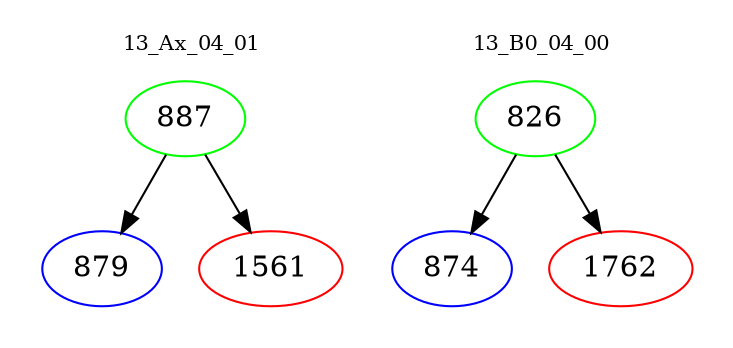 digraph{
subgraph cluster_0 {
color = white
label = "13_Ax_04_01";
fontsize=10;
T0_887 [label="887", color="green"]
T0_887 -> T0_879 [color="black"]
T0_879 [label="879", color="blue"]
T0_887 -> T0_1561 [color="black"]
T0_1561 [label="1561", color="red"]
}
subgraph cluster_1 {
color = white
label = "13_B0_04_00";
fontsize=10;
T1_826 [label="826", color="green"]
T1_826 -> T1_874 [color="black"]
T1_874 [label="874", color="blue"]
T1_826 -> T1_1762 [color="black"]
T1_1762 [label="1762", color="red"]
}
}
